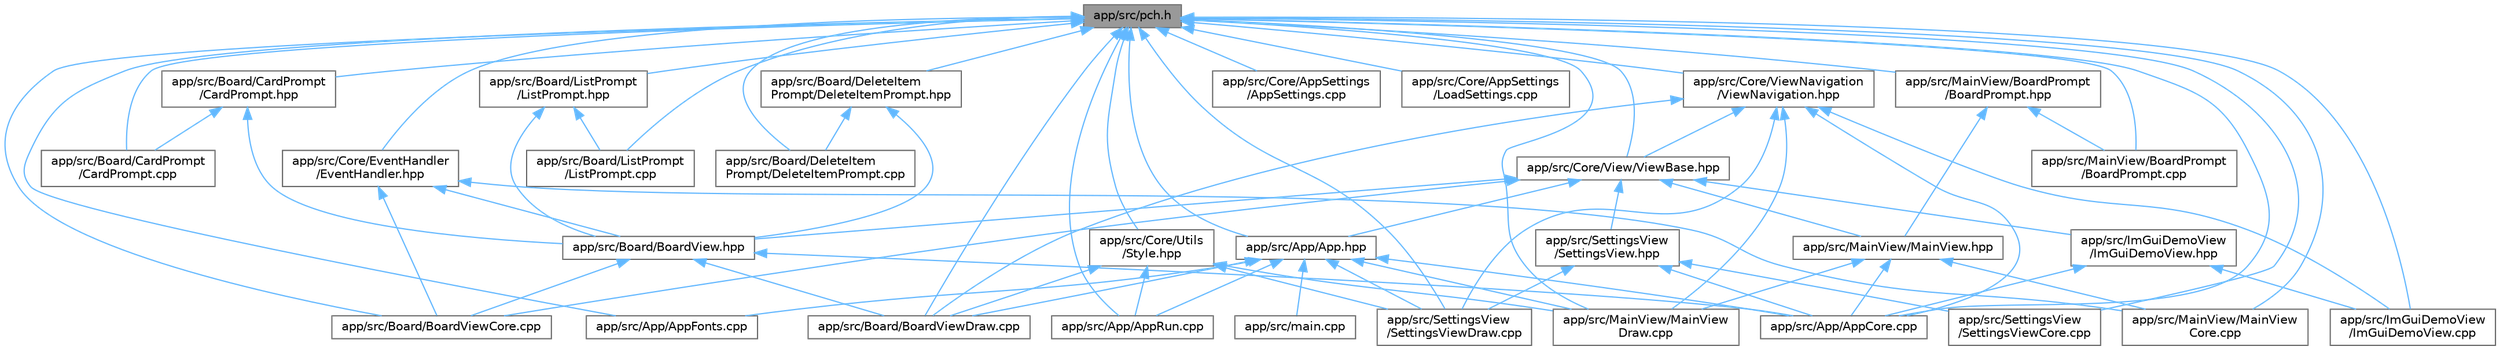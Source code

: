 digraph "app/src/pch.h"
{
 // LATEX_PDF_SIZE
  bgcolor="transparent";
  edge [fontname=Helvetica,fontsize=10,labelfontname=Helvetica,labelfontsize=10];
  node [fontname=Helvetica,fontsize=10,shape=box,height=0.2,width=0.4];
  Node1 [id="Node000001",label="app/src/pch.h",height=0.2,width=0.4,color="gray40", fillcolor="grey60", style="filled", fontcolor="black",tooltip=" "];
  Node1 -> Node2 [id="edge1_Node000001_Node000002",dir="back",color="steelblue1",style="solid",tooltip=" "];
  Node2 [id="Node000002",label="app/src/App/App.hpp",height=0.2,width=0.4,color="grey40", fillcolor="white", style="filled",URL="$App_8hpp.html",tooltip=" "];
  Node2 -> Node3 [id="edge2_Node000002_Node000003",dir="back",color="steelblue1",style="solid",tooltip=" "];
  Node3 [id="Node000003",label="app/src/App/AppCore.cpp",height=0.2,width=0.4,color="grey40", fillcolor="white", style="filled",URL="$AppCore_8cpp.html",tooltip=" "];
  Node2 -> Node4 [id="edge3_Node000002_Node000004",dir="back",color="steelblue1",style="solid",tooltip=" "];
  Node4 [id="Node000004",label="app/src/App/AppFonts.cpp",height=0.2,width=0.4,color="grey40", fillcolor="white", style="filled",URL="$AppFonts_8cpp.html",tooltip=" "];
  Node2 -> Node5 [id="edge4_Node000002_Node000005",dir="back",color="steelblue1",style="solid",tooltip=" "];
  Node5 [id="Node000005",label="app/src/App/AppRun.cpp",height=0.2,width=0.4,color="grey40", fillcolor="white", style="filled",URL="$AppRun_8cpp.html",tooltip=" "];
  Node2 -> Node6 [id="edge5_Node000002_Node000006",dir="back",color="steelblue1",style="solid",tooltip=" "];
  Node6 [id="Node000006",label="app/src/Board/BoardViewDraw.cpp",height=0.2,width=0.4,color="grey40", fillcolor="white", style="filled",URL="$BoardViewDraw_8cpp.html",tooltip=" "];
  Node2 -> Node7 [id="edge6_Node000002_Node000007",dir="back",color="steelblue1",style="solid",tooltip=" "];
  Node7 [id="Node000007",label="app/src/MainView/MainView\lDraw.cpp",height=0.2,width=0.4,color="grey40", fillcolor="white", style="filled",URL="$MainViewDraw_8cpp.html",tooltip=" "];
  Node2 -> Node8 [id="edge7_Node000002_Node000008",dir="back",color="steelblue1",style="solid",tooltip=" "];
  Node8 [id="Node000008",label="app/src/SettingsView\l/SettingsViewDraw.cpp",height=0.2,width=0.4,color="grey40", fillcolor="white", style="filled",URL="$SettingsViewDraw_8cpp.html",tooltip=" "];
  Node2 -> Node9 [id="edge8_Node000002_Node000009",dir="back",color="steelblue1",style="solid",tooltip=" "];
  Node9 [id="Node000009",label="app/src/main.cpp",height=0.2,width=0.4,color="grey40", fillcolor="white", style="filled",URL="$main_8cpp.html",tooltip=" "];
  Node1 -> Node3 [id="edge9_Node000001_Node000003",dir="back",color="steelblue1",style="solid",tooltip=" "];
  Node1 -> Node4 [id="edge10_Node000001_Node000004",dir="back",color="steelblue1",style="solid",tooltip=" "];
  Node1 -> Node5 [id="edge11_Node000001_Node000005",dir="back",color="steelblue1",style="solid",tooltip=" "];
  Node1 -> Node10 [id="edge12_Node000001_Node000010",dir="back",color="steelblue1",style="solid",tooltip=" "];
  Node10 [id="Node000010",label="app/src/Board/BoardViewCore.cpp",height=0.2,width=0.4,color="grey40", fillcolor="white", style="filled",URL="$BoardViewCore_8cpp.html",tooltip=" "];
  Node1 -> Node6 [id="edge13_Node000001_Node000006",dir="back",color="steelblue1",style="solid",tooltip=" "];
  Node1 -> Node11 [id="edge14_Node000001_Node000011",dir="back",color="steelblue1",style="solid",tooltip=" "];
  Node11 [id="Node000011",label="app/src/Board/CardPrompt\l/CardPrompt.cpp",height=0.2,width=0.4,color="grey40", fillcolor="white", style="filled",URL="$CardPrompt_8cpp.html",tooltip=" "];
  Node1 -> Node12 [id="edge15_Node000001_Node000012",dir="back",color="steelblue1",style="solid",tooltip=" "];
  Node12 [id="Node000012",label="app/src/Board/CardPrompt\l/CardPrompt.hpp",height=0.2,width=0.4,color="grey40", fillcolor="white", style="filled",URL="$CardPrompt_8hpp.html",tooltip=" "];
  Node12 -> Node13 [id="edge16_Node000012_Node000013",dir="back",color="steelblue1",style="solid",tooltip=" "];
  Node13 [id="Node000013",label="app/src/Board/BoardView.hpp",height=0.2,width=0.4,color="grey40", fillcolor="white", style="filled",URL="$BoardView_8hpp.html",tooltip=" "];
  Node13 -> Node3 [id="edge17_Node000013_Node000003",dir="back",color="steelblue1",style="solid",tooltip=" "];
  Node13 -> Node10 [id="edge18_Node000013_Node000010",dir="back",color="steelblue1",style="solid",tooltip=" "];
  Node13 -> Node6 [id="edge19_Node000013_Node000006",dir="back",color="steelblue1",style="solid",tooltip=" "];
  Node12 -> Node11 [id="edge20_Node000012_Node000011",dir="back",color="steelblue1",style="solid",tooltip=" "];
  Node1 -> Node14 [id="edge21_Node000001_Node000014",dir="back",color="steelblue1",style="solid",tooltip=" "];
  Node14 [id="Node000014",label="app/src/Board/DeleteItem\lPrompt/DeleteItemPrompt.cpp",height=0.2,width=0.4,color="grey40", fillcolor="white", style="filled",URL="$DeleteItemPrompt_8cpp.html",tooltip=" "];
  Node1 -> Node15 [id="edge22_Node000001_Node000015",dir="back",color="steelblue1",style="solid",tooltip=" "];
  Node15 [id="Node000015",label="app/src/Board/DeleteItem\lPrompt/DeleteItemPrompt.hpp",height=0.2,width=0.4,color="grey40", fillcolor="white", style="filled",URL="$DeleteItemPrompt_8hpp.html",tooltip=" "];
  Node15 -> Node13 [id="edge23_Node000015_Node000013",dir="back",color="steelblue1",style="solid",tooltip=" "];
  Node15 -> Node14 [id="edge24_Node000015_Node000014",dir="back",color="steelblue1",style="solid",tooltip=" "];
  Node1 -> Node16 [id="edge25_Node000001_Node000016",dir="back",color="steelblue1",style="solid",tooltip=" "];
  Node16 [id="Node000016",label="app/src/Board/ListPrompt\l/ListPrompt.cpp",height=0.2,width=0.4,color="grey40", fillcolor="white", style="filled",URL="$ListPrompt_8cpp.html",tooltip=" "];
  Node1 -> Node17 [id="edge26_Node000001_Node000017",dir="back",color="steelblue1",style="solid",tooltip=" "];
  Node17 [id="Node000017",label="app/src/Board/ListPrompt\l/ListPrompt.hpp",height=0.2,width=0.4,color="grey40", fillcolor="white", style="filled",URL="$ListPrompt_8hpp.html",tooltip=" "];
  Node17 -> Node13 [id="edge27_Node000017_Node000013",dir="back",color="steelblue1",style="solid",tooltip=" "];
  Node17 -> Node16 [id="edge28_Node000017_Node000016",dir="back",color="steelblue1",style="solid",tooltip=" "];
  Node1 -> Node18 [id="edge29_Node000001_Node000018",dir="back",color="steelblue1",style="solid",tooltip=" "];
  Node18 [id="Node000018",label="app/src/Core/AppSettings\l/AppSettings.cpp",height=0.2,width=0.4,color="grey40", fillcolor="white", style="filled",URL="$AppSettings_8cpp.html",tooltip=" "];
  Node1 -> Node19 [id="edge30_Node000001_Node000019",dir="back",color="steelblue1",style="solid",tooltip=" "];
  Node19 [id="Node000019",label="app/src/Core/AppSettings\l/LoadSettings.cpp",height=0.2,width=0.4,color="grey40", fillcolor="white", style="filled",URL="$LoadSettings_8cpp.html",tooltip=" "];
  Node1 -> Node20 [id="edge31_Node000001_Node000020",dir="back",color="steelblue1",style="solid",tooltip=" "];
  Node20 [id="Node000020",label="app/src/Core/EventHandler\l/EventHandler.hpp",height=0.2,width=0.4,color="grey40", fillcolor="white", style="filled",URL="$EventHandler_8hpp.html",tooltip=" "];
  Node20 -> Node13 [id="edge32_Node000020_Node000013",dir="back",color="steelblue1",style="solid",tooltip=" "];
  Node20 -> Node10 [id="edge33_Node000020_Node000010",dir="back",color="steelblue1",style="solid",tooltip=" "];
  Node20 -> Node21 [id="edge34_Node000020_Node000021",dir="back",color="steelblue1",style="solid",tooltip=" "];
  Node21 [id="Node000021",label="app/src/MainView/MainView\lCore.cpp",height=0.2,width=0.4,color="grey40", fillcolor="white", style="filled",URL="$MainViewCore_8cpp.html",tooltip=" "];
  Node1 -> Node22 [id="edge35_Node000001_Node000022",dir="back",color="steelblue1",style="solid",tooltip=" "];
  Node22 [id="Node000022",label="app/src/Core/Utils\l/Style.hpp",height=0.2,width=0.4,color="grey40", fillcolor="white", style="filled",URL="$Style_8hpp.html",tooltip=" "];
  Node22 -> Node5 [id="edge36_Node000022_Node000005",dir="back",color="steelblue1",style="solid",tooltip=" "];
  Node22 -> Node6 [id="edge37_Node000022_Node000006",dir="back",color="steelblue1",style="solid",tooltip=" "];
  Node22 -> Node7 [id="edge38_Node000022_Node000007",dir="back",color="steelblue1",style="solid",tooltip=" "];
  Node22 -> Node8 [id="edge39_Node000022_Node000008",dir="back",color="steelblue1",style="solid",tooltip=" "];
  Node1 -> Node23 [id="edge40_Node000001_Node000023",dir="back",color="steelblue1",style="solid",tooltip=" "];
  Node23 [id="Node000023",label="app/src/Core/View/ViewBase.hpp",height=0.2,width=0.4,color="grey40", fillcolor="white", style="filled",URL="$ViewBase_8hpp.html",tooltip=" "];
  Node23 -> Node2 [id="edge41_Node000023_Node000002",dir="back",color="steelblue1",style="solid",tooltip=" "];
  Node23 -> Node13 [id="edge42_Node000023_Node000013",dir="back",color="steelblue1",style="solid",tooltip=" "];
  Node23 -> Node10 [id="edge43_Node000023_Node000010",dir="back",color="steelblue1",style="solid",tooltip=" "];
  Node23 -> Node24 [id="edge44_Node000023_Node000024",dir="back",color="steelblue1",style="solid",tooltip=" "];
  Node24 [id="Node000024",label="app/src/ImGuiDemoView\l/ImGuiDemoView.hpp",height=0.2,width=0.4,color="grey40", fillcolor="white", style="filled",URL="$ImGuiDemoView_8hpp.html",tooltip=" "];
  Node24 -> Node3 [id="edge45_Node000024_Node000003",dir="back",color="steelblue1",style="solid",tooltip=" "];
  Node24 -> Node25 [id="edge46_Node000024_Node000025",dir="back",color="steelblue1",style="solid",tooltip=" "];
  Node25 [id="Node000025",label="app/src/ImGuiDemoView\l/ImGuiDemoView.cpp",height=0.2,width=0.4,color="grey40", fillcolor="white", style="filled",URL="$ImGuiDemoView_8cpp.html",tooltip=" "];
  Node23 -> Node26 [id="edge47_Node000023_Node000026",dir="back",color="steelblue1",style="solid",tooltip=" "];
  Node26 [id="Node000026",label="app/src/MainView/MainView.hpp",height=0.2,width=0.4,color="grey40", fillcolor="white", style="filled",URL="$MainView_8hpp.html",tooltip=" "];
  Node26 -> Node3 [id="edge48_Node000026_Node000003",dir="back",color="steelblue1",style="solid",tooltip=" "];
  Node26 -> Node21 [id="edge49_Node000026_Node000021",dir="back",color="steelblue1",style="solid",tooltip=" "];
  Node26 -> Node7 [id="edge50_Node000026_Node000007",dir="back",color="steelblue1",style="solid",tooltip=" "];
  Node23 -> Node27 [id="edge51_Node000023_Node000027",dir="back",color="steelblue1",style="solid",tooltip=" "];
  Node27 [id="Node000027",label="app/src/SettingsView\l/SettingsView.hpp",height=0.2,width=0.4,color="grey40", fillcolor="white", style="filled",URL="$SettingsView_8hpp.html",tooltip=" "];
  Node27 -> Node3 [id="edge52_Node000027_Node000003",dir="back",color="steelblue1",style="solid",tooltip=" "];
  Node27 -> Node28 [id="edge53_Node000027_Node000028",dir="back",color="steelblue1",style="solid",tooltip=" "];
  Node28 [id="Node000028",label="app/src/SettingsView\l/SettingsViewCore.cpp",height=0.2,width=0.4,color="grey40", fillcolor="white", style="filled",URL="$SettingsViewCore_8cpp.html",tooltip=" "];
  Node27 -> Node8 [id="edge54_Node000027_Node000008",dir="back",color="steelblue1",style="solid",tooltip=" "];
  Node1 -> Node29 [id="edge55_Node000001_Node000029",dir="back",color="steelblue1",style="solid",tooltip=" "];
  Node29 [id="Node000029",label="app/src/Core/ViewNavigation\l/ViewNavigation.hpp",height=0.2,width=0.4,color="grey40", fillcolor="white", style="filled",URL="$ViewNavigation_8hpp.html",tooltip=" "];
  Node29 -> Node3 [id="edge56_Node000029_Node000003",dir="back",color="steelblue1",style="solid",tooltip=" "];
  Node29 -> Node6 [id="edge57_Node000029_Node000006",dir="back",color="steelblue1",style="solid",tooltip=" "];
  Node29 -> Node23 [id="edge58_Node000029_Node000023",dir="back",color="steelblue1",style="solid",tooltip=" "];
  Node29 -> Node25 [id="edge59_Node000029_Node000025",dir="back",color="steelblue1",style="solid",tooltip=" "];
  Node29 -> Node7 [id="edge60_Node000029_Node000007",dir="back",color="steelblue1",style="solid",tooltip=" "];
  Node29 -> Node8 [id="edge61_Node000029_Node000008",dir="back",color="steelblue1",style="solid",tooltip=" "];
  Node1 -> Node25 [id="edge62_Node000001_Node000025",dir="back",color="steelblue1",style="solid",tooltip=" "];
  Node1 -> Node30 [id="edge63_Node000001_Node000030",dir="back",color="steelblue1",style="solid",tooltip=" "];
  Node30 [id="Node000030",label="app/src/MainView/BoardPrompt\l/BoardPrompt.cpp",height=0.2,width=0.4,color="grey40", fillcolor="white", style="filled",URL="$BoardPrompt_8cpp.html",tooltip=" "];
  Node1 -> Node31 [id="edge64_Node000001_Node000031",dir="back",color="steelblue1",style="solid",tooltip=" "];
  Node31 [id="Node000031",label="app/src/MainView/BoardPrompt\l/BoardPrompt.hpp",height=0.2,width=0.4,color="grey40", fillcolor="white", style="filled",URL="$BoardPrompt_8hpp.html",tooltip=" "];
  Node31 -> Node30 [id="edge65_Node000031_Node000030",dir="back",color="steelblue1",style="solid",tooltip=" "];
  Node31 -> Node26 [id="edge66_Node000031_Node000026",dir="back",color="steelblue1",style="solid",tooltip=" "];
  Node1 -> Node21 [id="edge67_Node000001_Node000021",dir="back",color="steelblue1",style="solid",tooltip=" "];
  Node1 -> Node7 [id="edge68_Node000001_Node000007",dir="back",color="steelblue1",style="solid",tooltip=" "];
  Node1 -> Node28 [id="edge69_Node000001_Node000028",dir="back",color="steelblue1",style="solid",tooltip=" "];
  Node1 -> Node8 [id="edge70_Node000001_Node000008",dir="back",color="steelblue1",style="solid",tooltip=" "];
}
